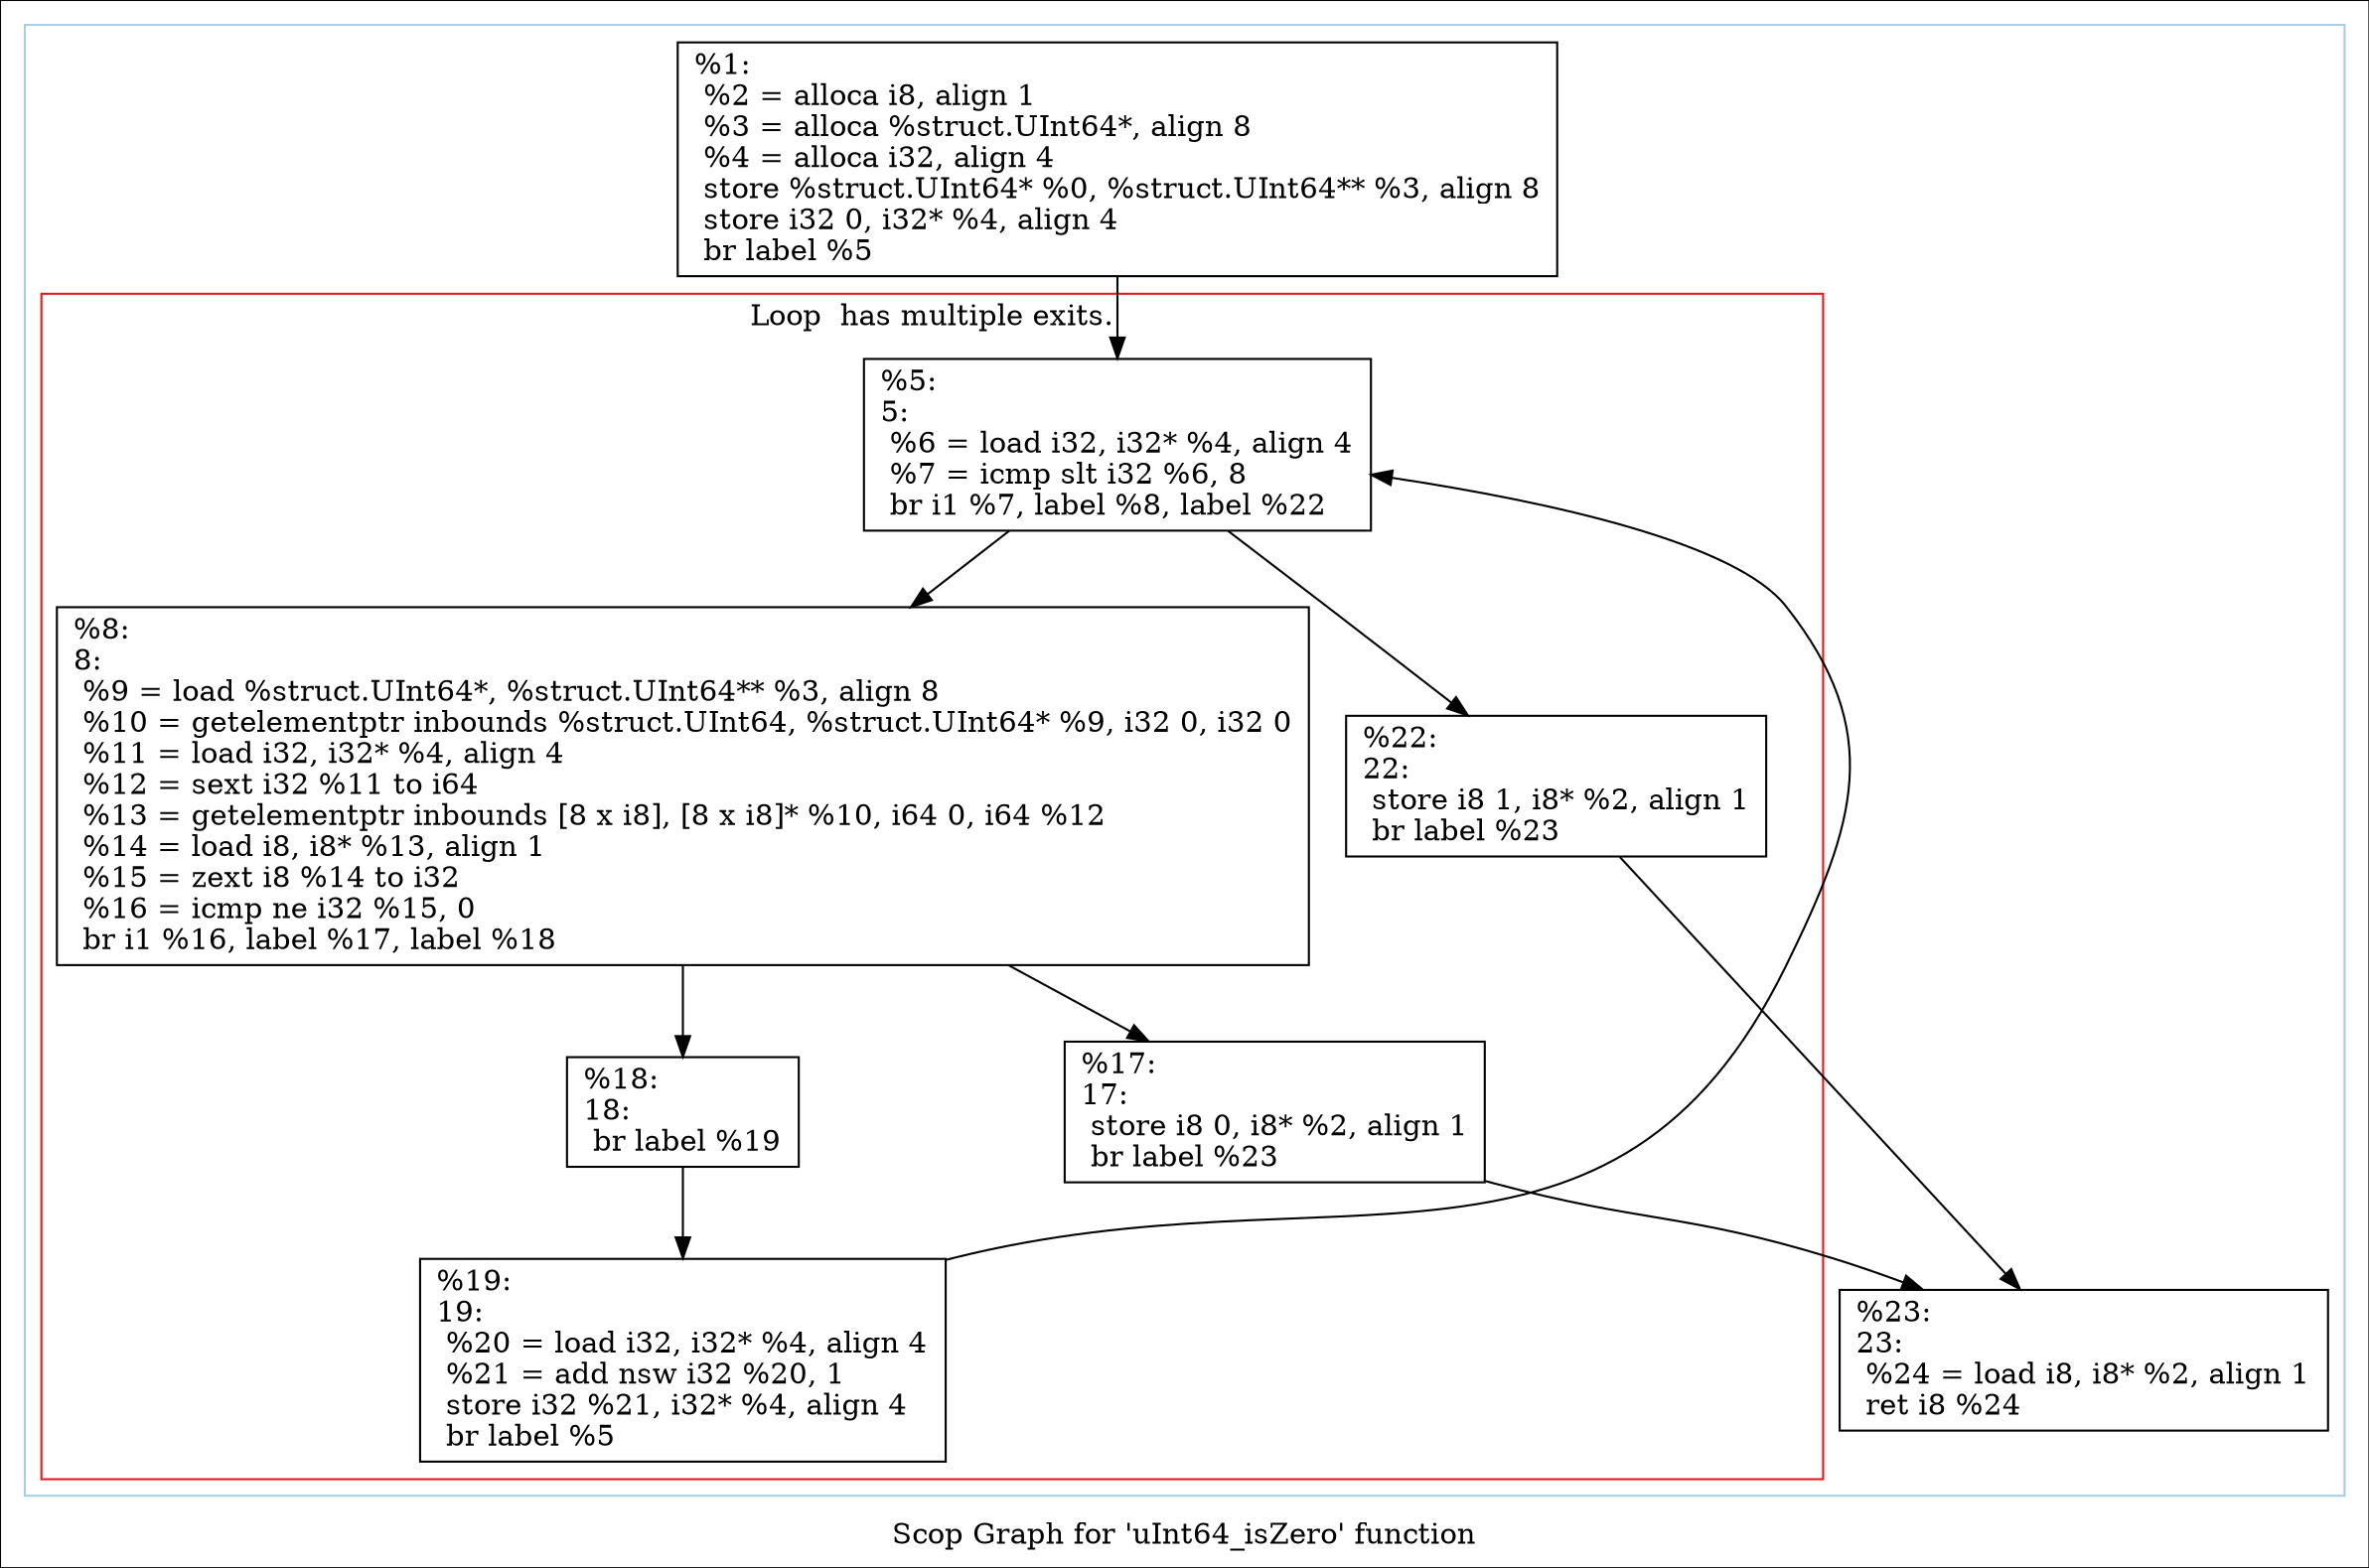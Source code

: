 digraph "Scop Graph for 'uInt64_isZero' function" {
	label="Scop Graph for 'uInt64_isZero' function";

	Node0x27487b0 [shape=record,label="{%1:\l  %2 = alloca i8, align 1\l  %3 = alloca %struct.UInt64*, align 8\l  %4 = alloca i32, align 4\l  store %struct.UInt64* %0, %struct.UInt64** %3, align 8\l  store i32 0, i32* %4, align 4\l  br label %5\l}"];
	Node0x27487b0 -> Node0x26851e0;
	Node0x26851e0 [shape=record,label="{%5:\l5:                                                \l  %6 = load i32, i32* %4, align 4\l  %7 = icmp slt i32 %6, 8\l  br i1 %7, label %8, label %22\l}"];
	Node0x26851e0 -> Node0x25f1db0;
	Node0x26851e0 -> Node0x2828280;
	Node0x25f1db0 [shape=record,label="{%8:\l8:                                                \l  %9 = load %struct.UInt64*, %struct.UInt64** %3, align 8\l  %10 = getelementptr inbounds %struct.UInt64, %struct.UInt64* %9, i32 0, i32 0\l  %11 = load i32, i32* %4, align 4\l  %12 = sext i32 %11 to i64\l  %13 = getelementptr inbounds [8 x i8], [8 x i8]* %10, i64 0, i64 %12\l  %14 = load i8, i8* %13, align 1\l  %15 = zext i8 %14 to i32\l  %16 = icmp ne i32 %15, 0\l  br i1 %16, label %17, label %18\l}"];
	Node0x25f1db0 -> Node0x2951720;
	Node0x25f1db0 -> Node0x25eac70;
	Node0x2951720 [shape=record,label="{%17:\l17:                                               \l  store i8 0, i8* %2, align 1\l  br label %23\l}"];
	Node0x2951720 -> Node0x25cdcf0;
	Node0x25cdcf0 [shape=record,label="{%23:\l23:                                               \l  %24 = load i8, i8* %2, align 1\l  ret i8 %24\l}"];
	Node0x25eac70 [shape=record,label="{%18:\l18:                                               \l  br label %19\l}"];
	Node0x25eac70 -> Node0x2669d10;
	Node0x2669d10 [shape=record,label="{%19:\l19:                                               \l  %20 = load i32, i32* %4, align 4\l  %21 = add nsw i32 %20, 1\l  store i32 %21, i32* %4, align 4\l  br label %5\l}"];
	Node0x2669d10 -> Node0x26851e0[constraint=false];
	Node0x2828280 [shape=record,label="{%22:\l22:                                               \l  store i8 1, i8* %2, align 1\l  br label %23\l}"];
	Node0x2828280 -> Node0x25cdcf0;
	colorscheme = "paired12"
        subgraph cluster_0x292a4f0 {
          label = "";
          style = solid;
          color = 1
          subgraph cluster_0x29723f0 {
            label = "Loop  has multiple exits.";
            style = solid;
            color = 6
            Node0x26851e0;
            Node0x25f1db0;
            Node0x2951720;
            Node0x25eac70;
            Node0x2669d10;
            Node0x2828280;
          }
          Node0x27487b0;
          Node0x25cdcf0;
        }
}
